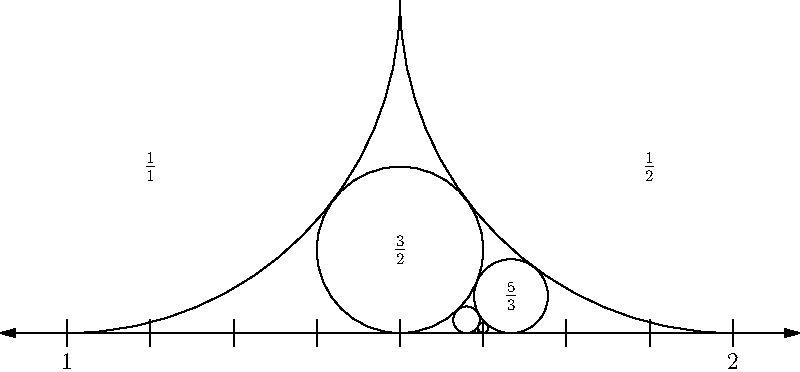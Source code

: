 size(400);
draw( (0.9,0) -- (2.1,0), arrow=Arrows());
real i;
for (i = 1; i <= 2; i = i + 0.125) {
    Label iLabel;
    if ( i == 1 ) 
        iLabel = Label( '1', position=S);
    else if ( i == 2)
        iLabel = Label( '2', position=S);
    else 
        iLabel = "";
    draw( (i,-0.02) -- (i, 0.02), L=iLabel);
}

draw( arc((1,1/2), 1/2, -90, 0));
draw( arc((2,1/2), 1/2, -90, -180));
draw( circle((3/2,1/8), 1/8));
draw( circle((5/3,1/18), 1/18));
draw( circle((8/5,.5*1/25), .5*1/25));
draw( circle((13/8,.5*1/64), .5*1/64));
draw( circle((21/13,.5*1/(13*13)), .5*1/(13*13)));
label("$\frac{1}{1}$", (1.125,1/4));
label("$\frac{1}{2}$", (2-.125,1/4));
label("$\frac{3}{2}$", (3/2,1/8));
label("$\frac{5}{3}$", (5/3,1/18));
